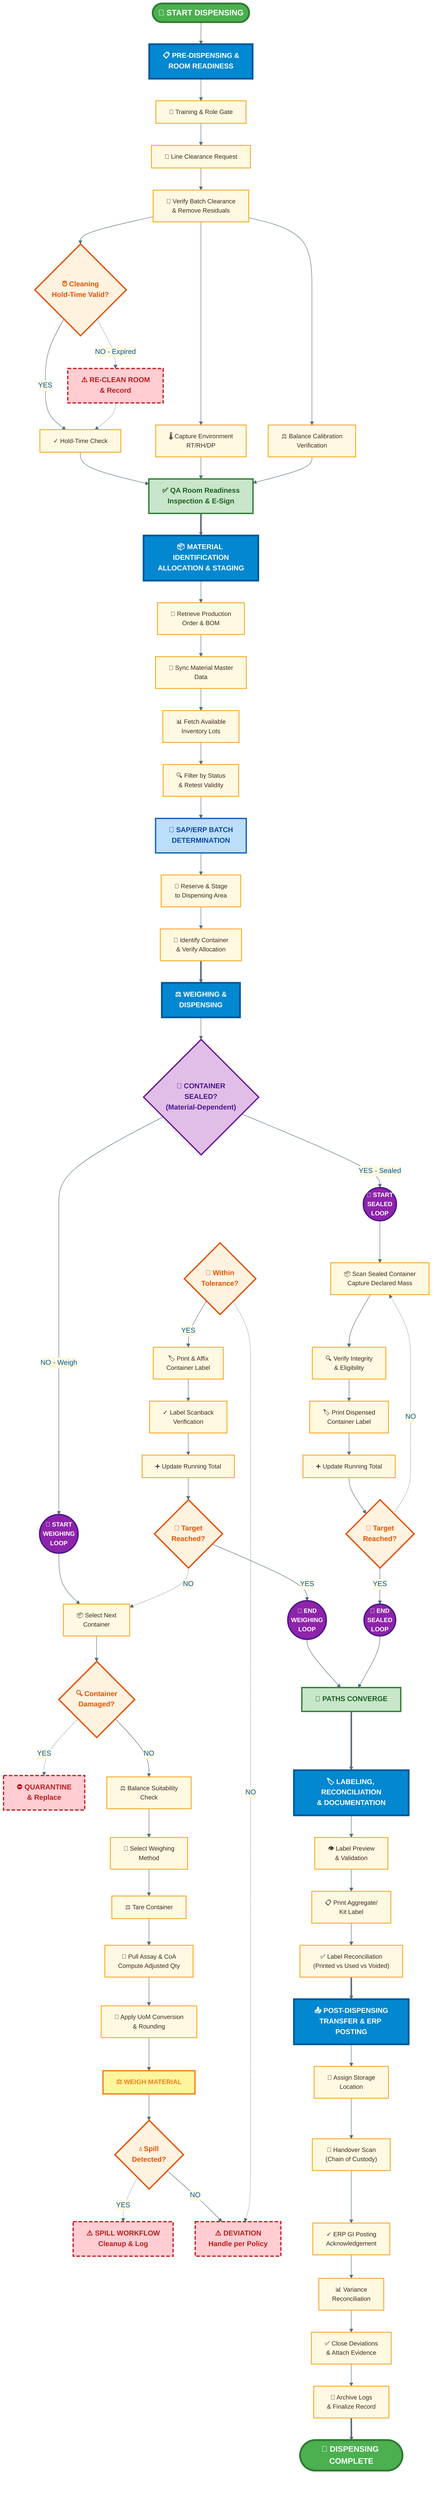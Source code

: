 %%{init: {'theme':'base', 'themeVariables': { 'primaryColor':'#e1f5ff','primaryTextColor':'#01579b','primaryBorderColor':'#0288d1','lineColor':'#546e7a','secondaryColor':'#fff9e1','tertiaryColor':'#f3e5f5'}}}%%
graph TB
  classDef macroStyle fill:#0288d1,stroke:#01579b,stroke-width:4px,color:#ffffff,font-weight:bold,font-size:16px
  classDef microStyle fill:#fff9e1,stroke:#f9a825,stroke-width:2px,color:#3e2723,font-size:14px
  classDef loopStyle fill:#8e24aa,stroke:#4a148c,stroke-width:3px,color:#ffffff,font-weight:bold,font-size:14px
  classDef exceptionStyle fill:#ffcdd2,stroke:#c62828,stroke-width:3px,stroke-dasharray:8 4,color:#b71c1c,font-weight:bold
  classDef decisionStyle fill:#fff3e0,stroke:#e65100,stroke-width:3px,color:#e65100,font-weight:bold
  classDef convergeStyle fill:#c8e6c9,stroke:#2e7d32,stroke-width:3px,color:#1b5e20,font-weight:bold
  classDef dualPathStyle fill:#e1bee7,stroke:#6a1b9a,stroke-width:3px,color:#4a148c,font-weight:bold

  START([🏁 START DISPENSING])
  style START fill:#4caf50,stroke:#2e7d32,stroke-width:4px,color:#ffffff,font-weight:bold,font-size:18px

  M1["📋 PRE-DISPENSING &<br/>ROOM READINESS"]
  class M1 macroStyle
  START --> M1

  T001["👤 Training & Role Gate"]
  T002["📝 Line Clearance Request"]
  T003["🧹 Verify Batch Clearance<br/>& Remove Residuals"]
  class T001,T002,T003 microStyle

  M1 --> T001
  T001 --> T002
  T002 --> T003

  D004{"⏰ Cleaning<br/>Hold-Time Valid?"}
  T004["✓ Hold-Time Check"]
  T005["⚠️ RE-CLEAN ROOM<br/>& Record"]
  class D004 decisionStyle
  class T004 microStyle
  class T005 exceptionStyle

  T003 --> D004
  D004 -->|YES| T004
  D004 -.->|NO - Expired| T005
  T005 -.-> T004

  T006["🌡️ Capture Environment<br/>RT/RH/DP"]
  T008["⚖️ Balance Calibration<br/>Verification"]
  class T006,T008 microStyle

  T003 --> T006
  T003 --> T008

  T009["✅ QA Room Readiness<br/>Inspection & E-Sign"]
  class T009 convergeStyle

  T004 --> T009
  T006 --> T009
  T008 --> T009

  M2["📦 MATERIAL IDENTIFICATION<br/>ALLOCATION & STAGING"]
  class M2 macroStyle
  T009 ==> M2

  T010["📄 Retrieve Production<br/>Order & BOM"]
  T011["🔄 Sync Material Master<br/>Data"]
  T012["📊 Fetch Available<br/>Inventory Lots"]
  T013["🔍 Filter by Status<br/>& Retest Validity"]
  class T010,T011,T012,T013 microStyle

  M2 --> T010
  T010 --> T011
  T011 --> T012
  T012 --> T013

  T014["🎯 SAP/ERP BATCH<br/>DETERMINATION"]
  style T014 fill:#bbdefb,stroke:#1565c0,stroke-width:3px,color:#0d47a1,font-weight:bold
  T013 --> T014

  T016["📍 Reserve & Stage<br/>to Dispensing Area"]
  T017["🔎 Identify Container<br/>& Verify Allocation"]
  class T016,T017 microStyle
  T014 --> T016
  T016 --> T017

  M3["⚖️ WEIGHING &<br/>DISPENSING"]
  class M3 macroStyle
  T017 ==> M3

  ROUTE{"🔀 CONTAINER<br/>SEALED?<br/>(Material-Dependent)"}
  class ROUTE dualPathStyle
  M3 --> ROUTE

  LOOP_W_START(("🔄 START<br/>WEIGHING<br/>LOOP"))
  class LOOP_W_START loopStyle
  ROUTE -->|NO - Weigh| LOOP_W_START

  T020["📦 Select Next<br/>Container"]
  class T020 microStyle
  LOOP_W_START --> T020

  D021{"🔍 Container<br/>Damaged?"}
  T021["⛔ QUARANTINE<br/>& Replace"]
  class D021 decisionStyle
  class T021 exceptionStyle
  T020 --> D021
  D021 -.->|YES| T021
  D021 -->|NO| T022

  T022["⚖️ Balance Suitability<br/>Check"]
  T023["📝 Select Weighing<br/>Method"]
  T024["⚖️ Tare Container"]
  T025["🧪 Pull Assay & CoA<br/>Compute Adjusted Qty"]
  T026["🔢 Apply UoM Conversion<br/>& Rounding"]
  class T022,T023,T024,T025,T026 microStyle

  T022 --> T023
  T023 --> T024
  T024 --> T025
  T025 --> T026

  T027["⚖️ WEIGH MATERIAL"]
  style T027 fill:#fff59d,stroke:#f57f17,stroke-width:3px,color:#f57f17,font-weight:bold,font-size:15px
  T026 --> T027

  D027S{"💧 Spill<br/>Detected?"}
  T027S["⚠️ SPILL WORKFLOW<br/>Cleanup & Log"]
  class D027S decisionStyle
  class T027S exceptionStyle
  T027 --> D027S
  D027S -.->|YES| T027S
  D027S -->|NO| T029

  D029{"📏 Within<br/>Tolerance?"}
  T029["⚠️ DEVIATION<br/>Handle per Policy"]
  class D029 decisionStyle
  class T029 exceptionStyle
  D029 -.->|NO| T029
  D029 -->|YES| T030W

  T030W["🏷️ Print & Affix<br/>Container Label"]
  T030VW["✓ Label Scanback<br/>Verification"]
  class T030W,T030VW microStyle
  T030W --> T030VW

  T031W["➕ Update Running Total"]
  class T031W microStyle
  T030VW --> T031W

  D031W{"🎯 Target<br/>Reached?"}
  class D031W decisionStyle
  T031W --> D031W

  LOOP_W_END(("🔄 END<br/>WEIGHING<br/>LOOP"))
  class LOOP_W_END loopStyle
  D031W -.->|NO| T020
  D031W -->|YES| LOOP_W_END

  LOOP_S_START(("🔄 START<br/>SEALED<br/>LOOP"))
  class LOOP_S_START loopStyle
  ROUTE -->|YES - Sealed| LOOP_S_START

  T_S_002["📦 Scan Sealed Container<br/>Capture Declared Mass"]
  T_S_003["🔍 Verify Integrity<br/>& Eligibility"]
  T_S_004["🏷️ Print Dispensed<br/>Container Label"]
  T_S_005["➕ Update Running Total"]
  class T_S_002,T_S_003,T_S_004,T_S_005 microStyle

  LOOP_S_START --> T_S_002
  T_S_002 --> T_S_003
  T_S_003 --> T_S_004
  T_S_004 --> T_S_005

  D_S_005{"🎯 Target<br/>Reached?"}
  class D_S_005 decisionStyle
  T_S_005 --> D_S_005

  LOOP_S_END(("🔄 END<br/>SEALED<br/>LOOP"))
  class LOOP_S_END loopStyle
  D_S_005 -.->|NO| T_S_002
  D_S_005 -->|YES| LOOP_S_END

  CONVERGE["🔗 PATHS CONVERGE"]
  class CONVERGE convergeStyle
  LOOP_W_END --> CONVERGE
  LOOP_S_END --> CONVERGE

  M5["🏷️ LABELING, RECONCILIATION<br/>& DOCUMENTATION"]
  class M5 macroStyle
  CONVERGE ==> M5

  T040["👁️ Label Preview<br/>& Validation"]
  T042["📋 Print Aggregate/<br/>Kit Label"]
  T044["✅ Label Reconciliation<br/>(Printed vs Used vs Voided)"]
  class T040,T042,T044 microStyle

  M5 --> T040
  T040 --> T042
  T042 --> T044

  M6["📤 POST-DISPENSING<br/>TRANSFER & ERP POSTING"]
  class M6 macroStyle
  T044 ==> M6

  T050["📍 Assign Storage<br/>Location"]
  T051["🤝 Handover Scan<br/>(Chain of Custody)"]
  T052A["✓ ERP GI Posting<br/>Acknowledgement"]
  T053["📊 Variance<br/>Reconciliation"]
  T054["✅ Close Deviations<br/>& Attach Evidence"]
  T055["📁 Archive Logs<br/>& Finalize Record"]
  class T050,T051,T052A,T053,T054,T055 microStyle

  M6 --> T050
  T050 --> T051
  T051 --> T052A
  T052A --> T053
  T053 --> T054
  T054 --> T055

  COMPLETE([🎉 DISPENSING COMPLETE])
  style COMPLETE fill:#4caf50,stroke:#2e7d32,stroke-width:4px,color:#ffffff,font-weight:bold,font-size:18px
  T055 ==> COMPLETE